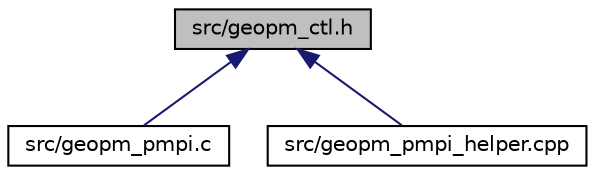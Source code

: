 digraph "src/geopm_ctl.h"
{
 // LATEX_PDF_SIZE
  edge [fontname="Helvetica",fontsize="10",labelfontname="Helvetica",labelfontsize="10"];
  node [fontname="Helvetica",fontsize="10",shape=record];
  Node1 [label="src/geopm_ctl.h",height=0.2,width=0.4,color="black", fillcolor="grey75", style="filled", fontcolor="black",tooltip=" "];
  Node1 -> Node2 [dir="back",color="midnightblue",fontsize="10",style="solid",fontname="Helvetica"];
  Node2 [label="src/geopm_pmpi.c",height=0.2,width=0.4,color="black", fillcolor="white", style="filled",URL="$geopm__pmpi_8c.html",tooltip=" "];
  Node1 -> Node3 [dir="back",color="midnightblue",fontsize="10",style="solid",fontname="Helvetica"];
  Node3 [label="src/geopm_pmpi_helper.cpp",height=0.2,width=0.4,color="black", fillcolor="white", style="filled",URL="$geopm__pmpi__helper_8cpp.html",tooltip=" "];
}
